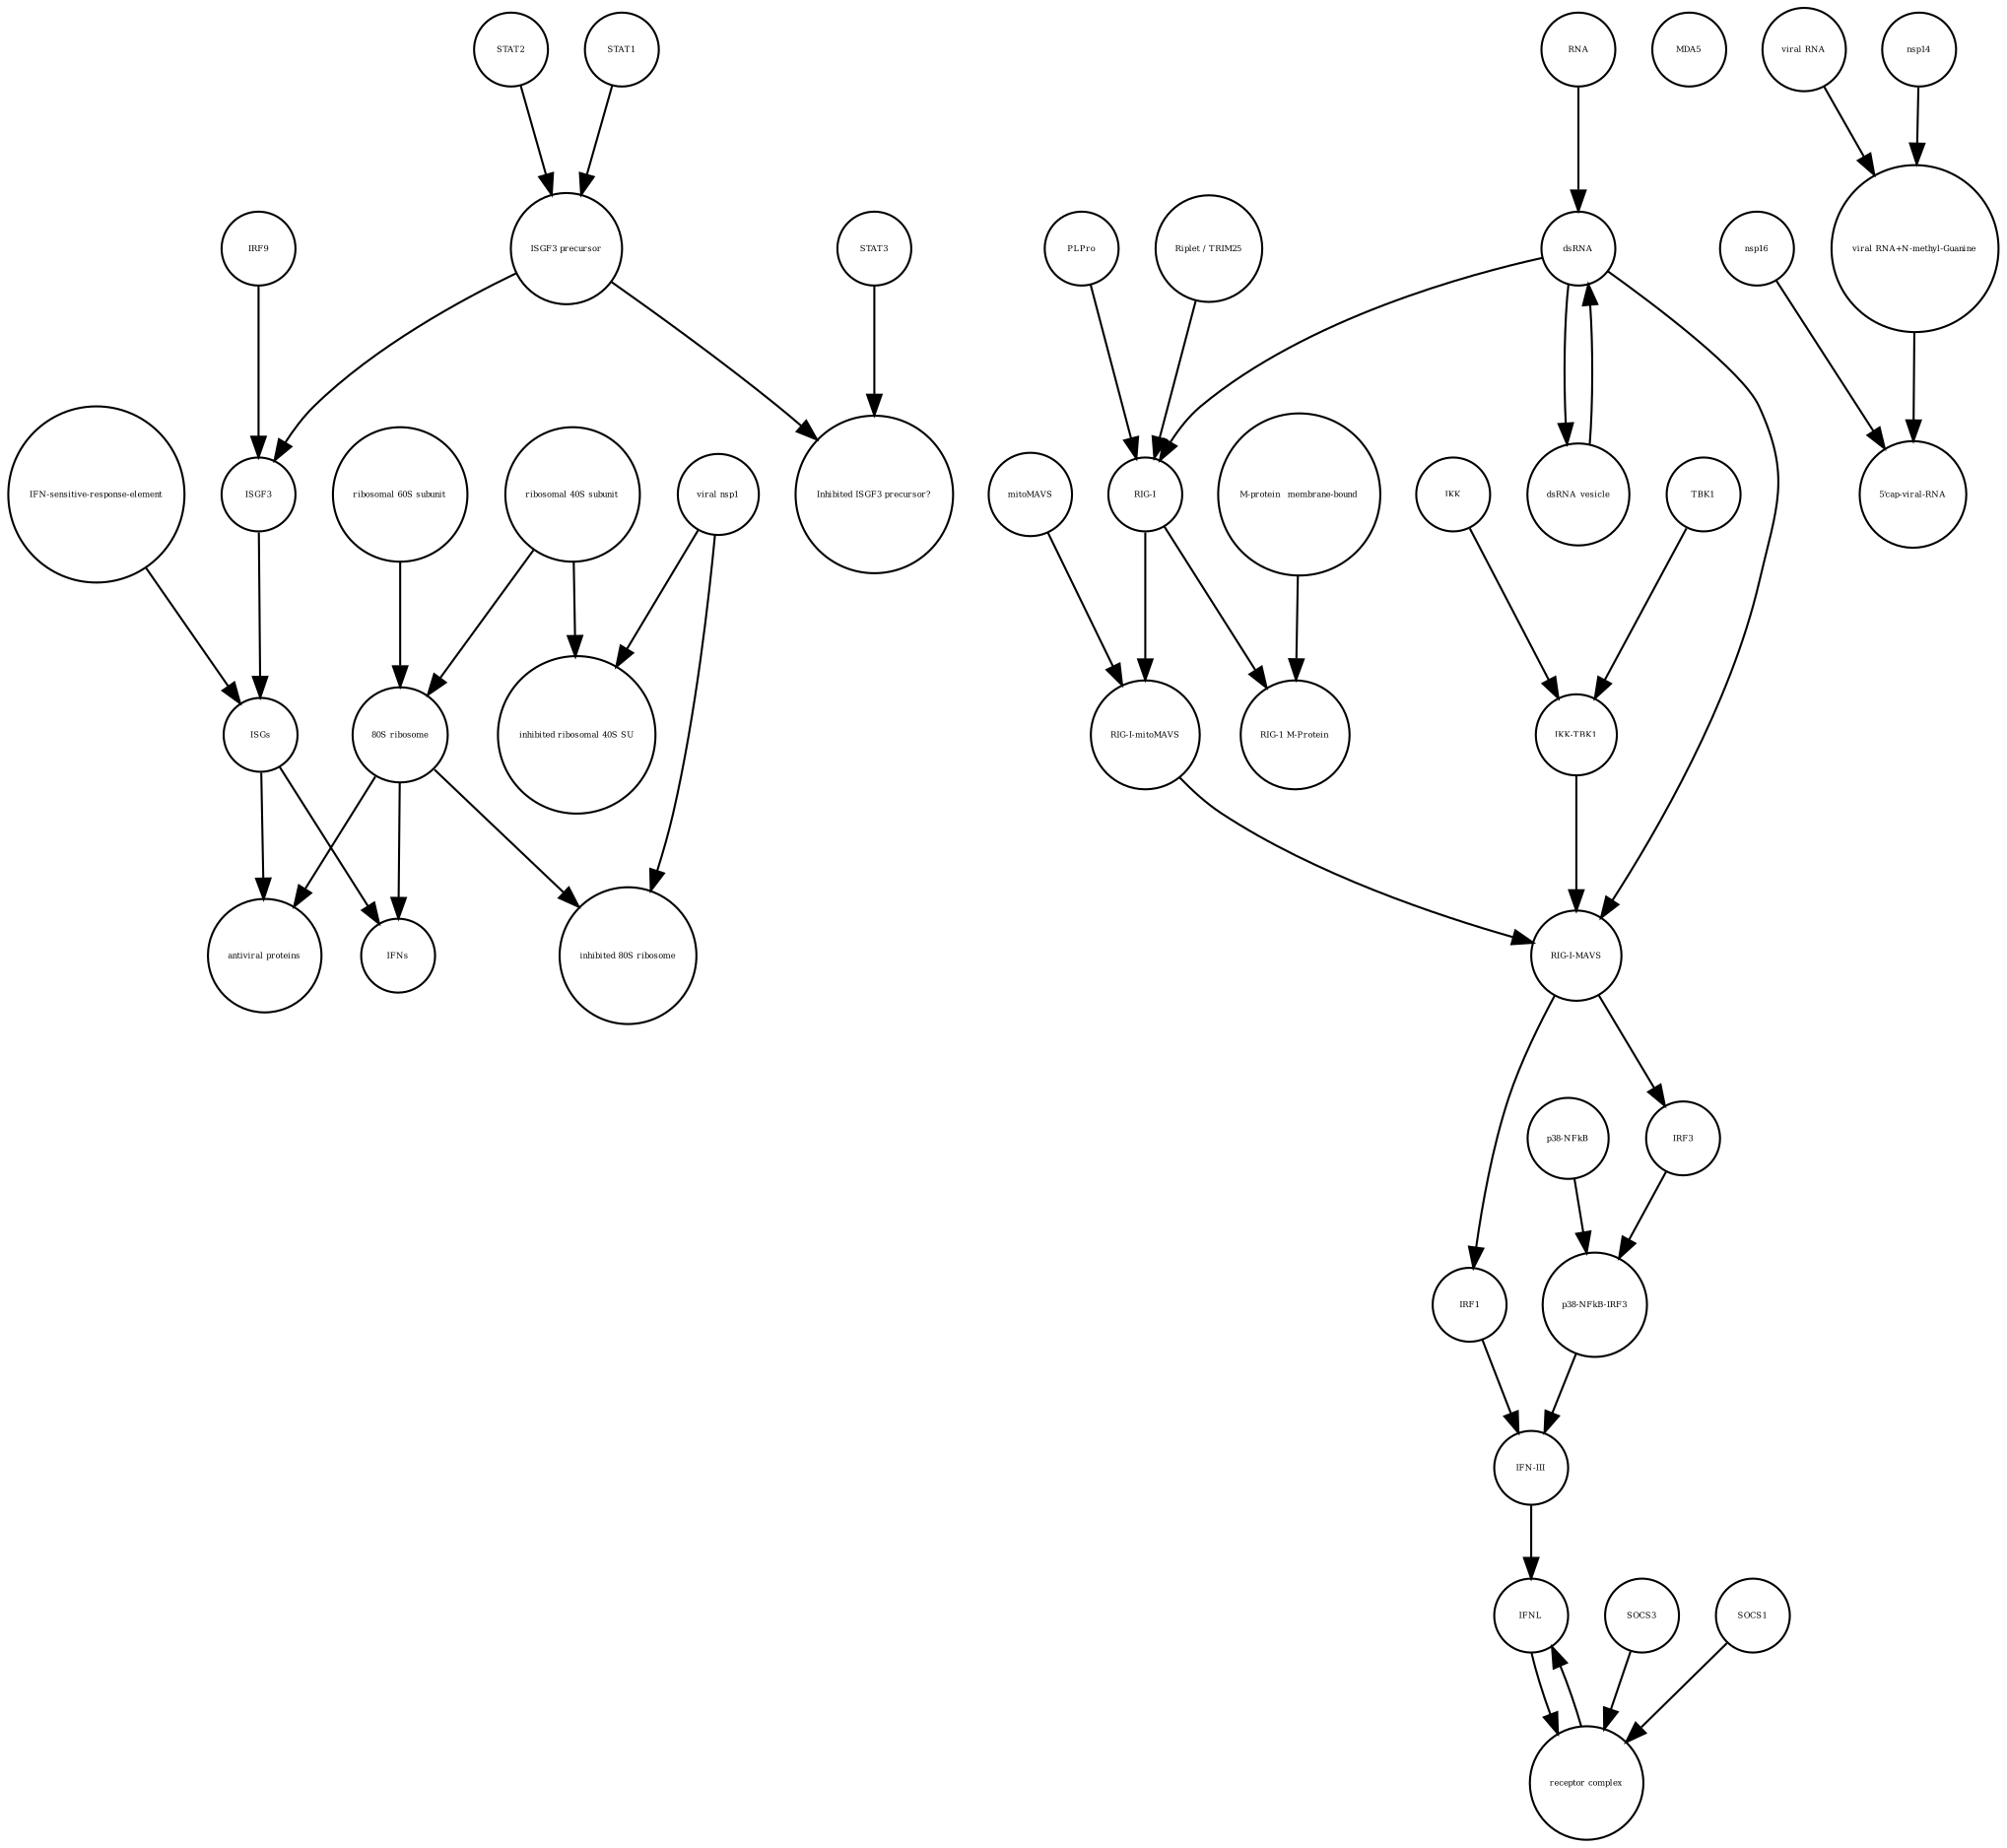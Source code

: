 strict digraph  {
IRF9 [annotation="", bipartite=0, cls=macromolecule, fontsize=4, label=IRF9, shape=circle];
IFNs [annotation="", bipartite=0, cls=macromolecule, fontsize=4, label=IFNs, shape=circle];
RNA [annotation="", bipartite=0, cls="nucleic acid feature", fontsize=4, label=RNA, shape=circle];
"ribosomal 60S subunit" [annotation="", bipartite=0, cls=complex, fontsize=4, label="ribosomal 60S subunit", shape=circle];
SOCS3 [annotation="", bipartite=0, cls=macromolecule, fontsize=4, label=SOCS3, shape=circle];
MDA5 [annotation="", bipartite=0, cls=macromolecule, fontsize=4, label=MDA5, shape=circle];
"80S ribosome" [annotation="", bipartite=0, cls=complex, fontsize=4, label="80S ribosome", shape=circle];
mitoMAVS [annotation="", bipartite=0, cls=macromolecule, fontsize=4, label=mitoMAVS, shape=circle];
IRF1 [annotation="", bipartite=0, cls=macromolecule, fontsize=4, label=IRF1, shape=circle];
"viral RNA+N-methyl-Guanine" [annotation="", bipartite=0, cls="nucleic acid feature", fontsize=4, label="viral RNA+N-methyl-Guanine", shape=circle];
ISGs [annotation="", bipartite=0, cls="nucleic acid feature", fontsize=4, label=ISGs, shape=circle];
"IFN-III" [annotation="", bipartite=0, cls=macromolecule, fontsize=4, label="IFN-III", shape=circle];
"p38-NFkB-IRF3" [annotation="", bipartite=0, cls=complex, fontsize=4, label="p38-NFkB-IRF3", shape=circle];
"RIG-1 M-Protein" [annotation="", bipartite=0, cls=complex, fontsize=4, label="RIG-1 M-Protein", shape=circle];
IFNL [annotation="", bipartite=0, cls=macromolecule, fontsize=4, label=IFNL, shape=circle];
"inhibited 80S ribosome" [annotation="", bipartite=0, cls=complex, fontsize=4, label="inhibited 80S ribosome", shape=circle];
"Riplet / TRIM25" [annotation="", bipartite=0, cls=macromolecule, fontsize=4, label="Riplet / TRIM25", shape=circle];
"RIG-I" [annotation="", bipartite=0, cls=macromolecule, fontsize=4, label="RIG-I", shape=circle];
"ISGF3 precursor" [annotation="", bipartite=0, cls=complex, fontsize=4, label="ISGF3 precursor", shape=circle];
STAT2 [annotation="", bipartite=0, cls=macromolecule, fontsize=4, label=STAT2, shape=circle];
"receptor complex" [annotation="", bipartite=0, cls=complex, fontsize=4, label="receptor complex", shape=circle];
dsRNA [annotation="", bipartite=0, cls="nucleic acid feature", fontsize=4, label=dsRNA, shape=circle];
STAT1 [annotation="", bipartite=0, cls=macromolecule, fontsize=4, label=STAT1, shape=circle];
"IFN-sensitive-response-element" [annotation="", bipartite=0, cls="nucleic acid feature", fontsize=4, label="IFN-sensitive-response-element", shape=circle];
nsp16 [annotation="", bipartite=0, cls=macromolecule, fontsize=4, label=nsp16, shape=circle];
dsRNA_vesicle [annotation="", bipartite=0, cls="nucleic acid feature", fontsize=4, label=dsRNA_vesicle, shape=circle];
"5'cap-viral-RNA" [annotation="", bipartite=0, cls="nucleic acid feature", fontsize=4, label="5'cap-viral-RNA", shape=circle];
ISGF3 [annotation="", bipartite=0, cls=complex, fontsize=4, label=ISGF3, shape=circle];
"RIG-I-mitoMAVS" [annotation="", bipartite=0, cls=complex, fontsize=4, label="RIG-I-mitoMAVS", shape=circle];
IRF3 [annotation="", bipartite=0, cls=macromolecule, fontsize=4, label=IRF3, shape=circle];
"p38-NFkB" [annotation="", bipartite=0, cls=complex, fontsize=4, label="p38-NFkB", shape=circle];
"ribosomal 40S subunit" [annotation="", bipartite=0, cls=complex, fontsize=4, label="ribosomal 40S subunit", shape=circle];
"viral nsp1" [annotation="", bipartite=0, cls=macromolecule, fontsize=4, label="viral nsp1", shape=circle];
SOCS1 [annotation="", bipartite=0, cls=macromolecule, fontsize=4, label=SOCS1, shape=circle];
"IKK-TBK1" [annotation="", bipartite=0, cls=complex, fontsize=4, label="IKK-TBK1", shape=circle];
IKK [annotation="", bipartite=0, cls=macromolecule, fontsize=4, label=IKK, shape=circle];
"M-protein_ membrane-bound" [annotation="", bipartite=0, cls=macromolecule, fontsize=4, label="M-protein_ membrane-bound", shape=circle];
STAT3 [annotation="", bipartite=0, cls=macromolecule, fontsize=4, label=STAT3, shape=circle];
TBK1 [annotation="", bipartite=0, cls=macromolecule, fontsize=4, label=TBK1, shape=circle];
PLPro [annotation="", bipartite=0, cls=macromolecule, fontsize=4, label=PLPro, shape=circle];
"viral RNA" [annotation="", bipartite=0, cls="nucleic acid feature", fontsize=4, label="viral RNA", shape=circle];
"inhibited ribosomal 40S SU" [annotation="urn_miriam_doi_10.1101%2F2020.05.18.102467", bipartite=0, cls=complex, fontsize=4, label="inhibited ribosomal 40S SU", shape=circle];
nsp14 [annotation="", bipartite=0, cls=macromolecule, fontsize=4, label=nsp14, shape=circle];
"RIG-I-MAVS" [annotation="", bipartite=0, cls=complex, fontsize=4, label="RIG-I-MAVS", shape=circle];
"Inhibited ISGF3 precursor?" [annotation="", bipartite=0, cls=complex, fontsize=4, label="Inhibited ISGF3 precursor?", shape=circle];
"antiviral proteins" [annotation="", bipartite=0, cls=macromolecule, fontsize=4, label="antiviral proteins", shape=circle];
IRF9 -> ISGF3  [annotation="", interaction_type=production];
RNA -> dsRNA  [annotation="", interaction_type=production];
"ribosomal 60S subunit" -> "80S ribosome"  [annotation="", interaction_type=production];
SOCS3 -> "receptor complex"  [annotation="", interaction_type=production];
"80S ribosome" -> "inhibited 80S ribosome"  [annotation="", interaction_type=production];
"80S ribosome" -> "antiviral proteins"  [annotation="", interaction_type=catalysis];
"80S ribosome" -> IFNs  [annotation="", interaction_type=catalysis];
mitoMAVS -> "RIG-I-mitoMAVS"  [annotation="", interaction_type=production];
IRF1 -> "IFN-III"  [annotation="", interaction_type=stimulation];
"viral RNA+N-methyl-Guanine" -> "5'cap-viral-RNA"  [annotation="", interaction_type=production];
ISGs -> "antiviral proteins"  [annotation="", interaction_type=production];
ISGs -> IFNs  [annotation="", interaction_type=production];
"IFN-III" -> IFNL  [annotation="", interaction_type=production];
"p38-NFkB-IRF3" -> "IFN-III"  [annotation="", interaction_type=stimulation];
IFNL -> "receptor complex"  [annotation="", interaction_type=stimulation];
"Riplet / TRIM25" -> "RIG-I"  [annotation="", interaction_type=catalysis];
"RIG-I" -> "RIG-1 M-Protein"  [annotation="", interaction_type=production];
"RIG-I" -> "RIG-I-mitoMAVS"  [annotation="", interaction_type=production];
"ISGF3 precursor" -> "Inhibited ISGF3 precursor?"  [annotation="", interaction_type=production];
"ISGF3 precursor" -> ISGF3  [annotation="", interaction_type=production];
STAT2 -> "ISGF3 precursor"  [annotation="", interaction_type=production];
"receptor complex" -> IFNL  [annotation="", interaction_type=production];
dsRNA -> "RIG-I"  [annotation="", interaction_type="necessary stimulation"];
dsRNA -> "RIG-I-MAVS"  [annotation="", interaction_type="necessary stimulation"];
dsRNA -> dsRNA_vesicle  [annotation="", interaction_type=production];
STAT1 -> "ISGF3 precursor"  [annotation="", interaction_type=production];
"IFN-sensitive-response-element" -> ISGs  [annotation="", interaction_type=production];
nsp16 -> "5'cap-viral-RNA"  [annotation="urn_miriam_doi_10.1016%2Fj.chom.2020.05.008", interaction_type=catalysis];
dsRNA_vesicle -> dsRNA  [annotation="", interaction_type=production];
ISGF3 -> ISGs  [annotation="", interaction_type="necessary stimulation"];
"RIG-I-mitoMAVS" -> "RIG-I-MAVS"  [annotation="", interaction_type=production];
IRF3 -> "p38-NFkB-IRF3"  [annotation="", interaction_type=production];
"p38-NFkB" -> "p38-NFkB-IRF3"  [annotation="", interaction_type=production];
"ribosomal 40S subunit" -> "inhibited ribosomal 40S SU"  [annotation="", interaction_type=production];
"ribosomal 40S subunit" -> "80S ribosome"  [annotation="", interaction_type=production];
"viral nsp1" -> "inhibited ribosomal 40S SU"  [annotation="", interaction_type=production];
"viral nsp1" -> "inhibited 80S ribosome"  [annotation="", interaction_type=production];
SOCS1 -> "receptor complex"  [annotation="", interaction_type=production];
"IKK-TBK1" -> "RIG-I-MAVS"  [annotation="", interaction_type=production];
IKK -> "IKK-TBK1"  [annotation="", interaction_type=production];
"M-protein_ membrane-bound" -> "RIG-1 M-Protein"  [annotation="", interaction_type=production];
STAT3 -> "Inhibited ISGF3 precursor?"  [annotation="", interaction_type=production];
TBK1 -> "IKK-TBK1"  [annotation="", interaction_type=production];
PLPro -> "RIG-I"  [annotation="", interaction_type=catalysis];
"viral RNA" -> "viral RNA+N-methyl-Guanine"  [annotation="", interaction_type=production];
nsp14 -> "viral RNA+N-methyl-Guanine"  [annotation="", interaction_type=catalysis];
"RIG-I-MAVS" -> IRF1  [annotation="", interaction_type=catalysis];
"RIG-I-MAVS" -> IRF3  [annotation="", interaction_type=stimulation];
}
